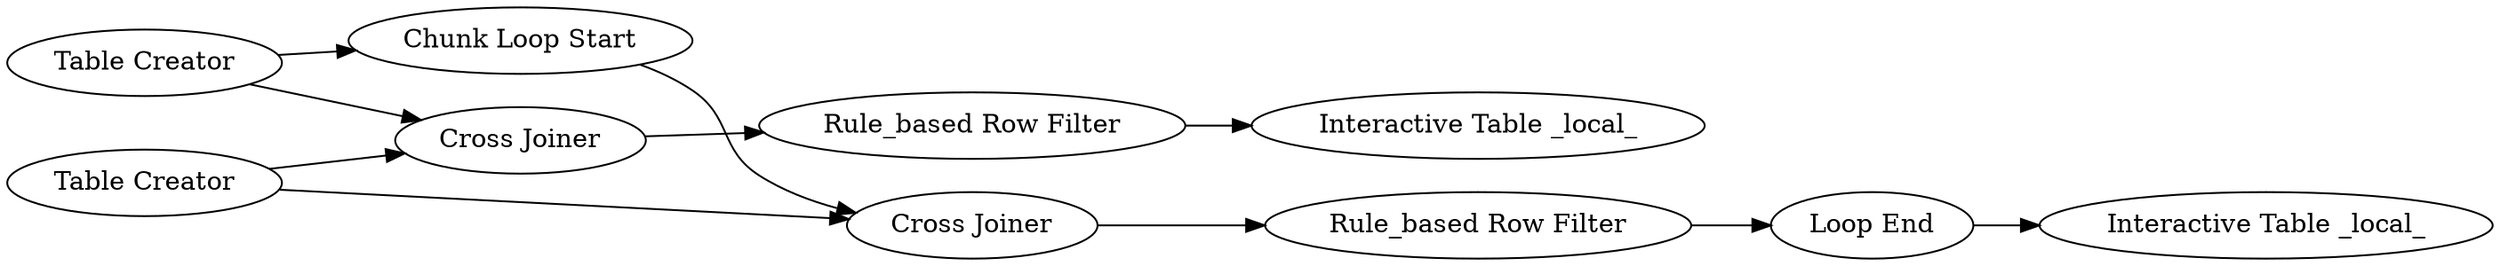 digraph {
	"7837279197365830401_60" [label="Rule_based Row Filter"]
	"7837279197365830401_57" [label="Table Creator"]
	"7837279197365830401_63" [label="Rule_based Row Filter"]
	"7837279197365830401_66" [label="Interactive Table _local_"]
	"7837279197365830401_64" [label="Cross Joiner"]
	"7837279197365830401_62" [label="Loop End"]
	"7837279197365830401_61" [label="Chunk Loop Start"]
	"7837279197365830401_59" [label="Cross Joiner"]
	"7837279197365830401_58" [label="Table Creator"]
	"7837279197365830401_65" [label="Interactive Table _local_"]
	"7837279197365830401_58" -> "7837279197365830401_59"
	"7837279197365830401_64" -> "7837279197365830401_63"
	"7837279197365830401_62" -> "7837279197365830401_66"
	"7837279197365830401_63" -> "7837279197365830401_62"
	"7837279197365830401_58" -> "7837279197365830401_64"
	"7837279197365830401_60" -> "7837279197365830401_65"
	"7837279197365830401_61" -> "7837279197365830401_64"
	"7837279197365830401_57" -> "7837279197365830401_59"
	"7837279197365830401_57" -> "7837279197365830401_61"
	"7837279197365830401_59" -> "7837279197365830401_60"
	rankdir=LR
}
